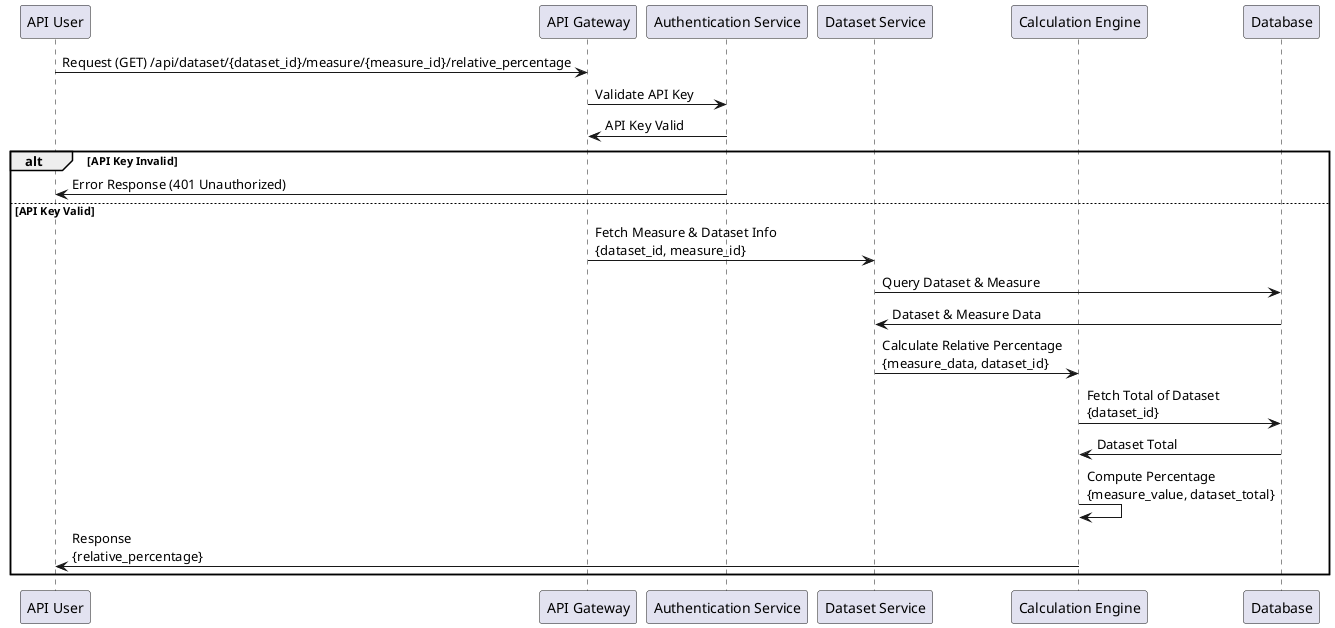 @startuml
participant "API User" as user
participant "API Gateway" as gateway
participant "Authentication Service" as authService
participant "Dataset Service" as datasetService
participant "Calculation Engine" as calcEngine
participant "Database" as db

user -> gateway: Request (GET) /api/dataset/{dataset_id}/measure/{measure_id}/relative_percentage
gateway -> authService: Validate API Key
authService -> gateway: API Key Valid

alt API Key Invalid
  authService -> user: Error Response (401 Unauthorized)
else API Key Valid
  gateway -> datasetService: Fetch Measure & Dataset Info\n{dataset_id, measure_id}
  datasetService -> db: Query Dataset & Measure
  db -> datasetService: Dataset & Measure Data
  datasetService -> calcEngine: Calculate Relative Percentage\n{measure_data, dataset_id}
  calcEngine -> db: Fetch Total of Dataset\n{dataset_id}
  db -> calcEngine: Dataset Total
  calcEngine -> calcEngine: Compute Percentage\n{measure_value, dataset_total}
  calcEngine -> user: Response\n{relative_percentage}
end
@enduml